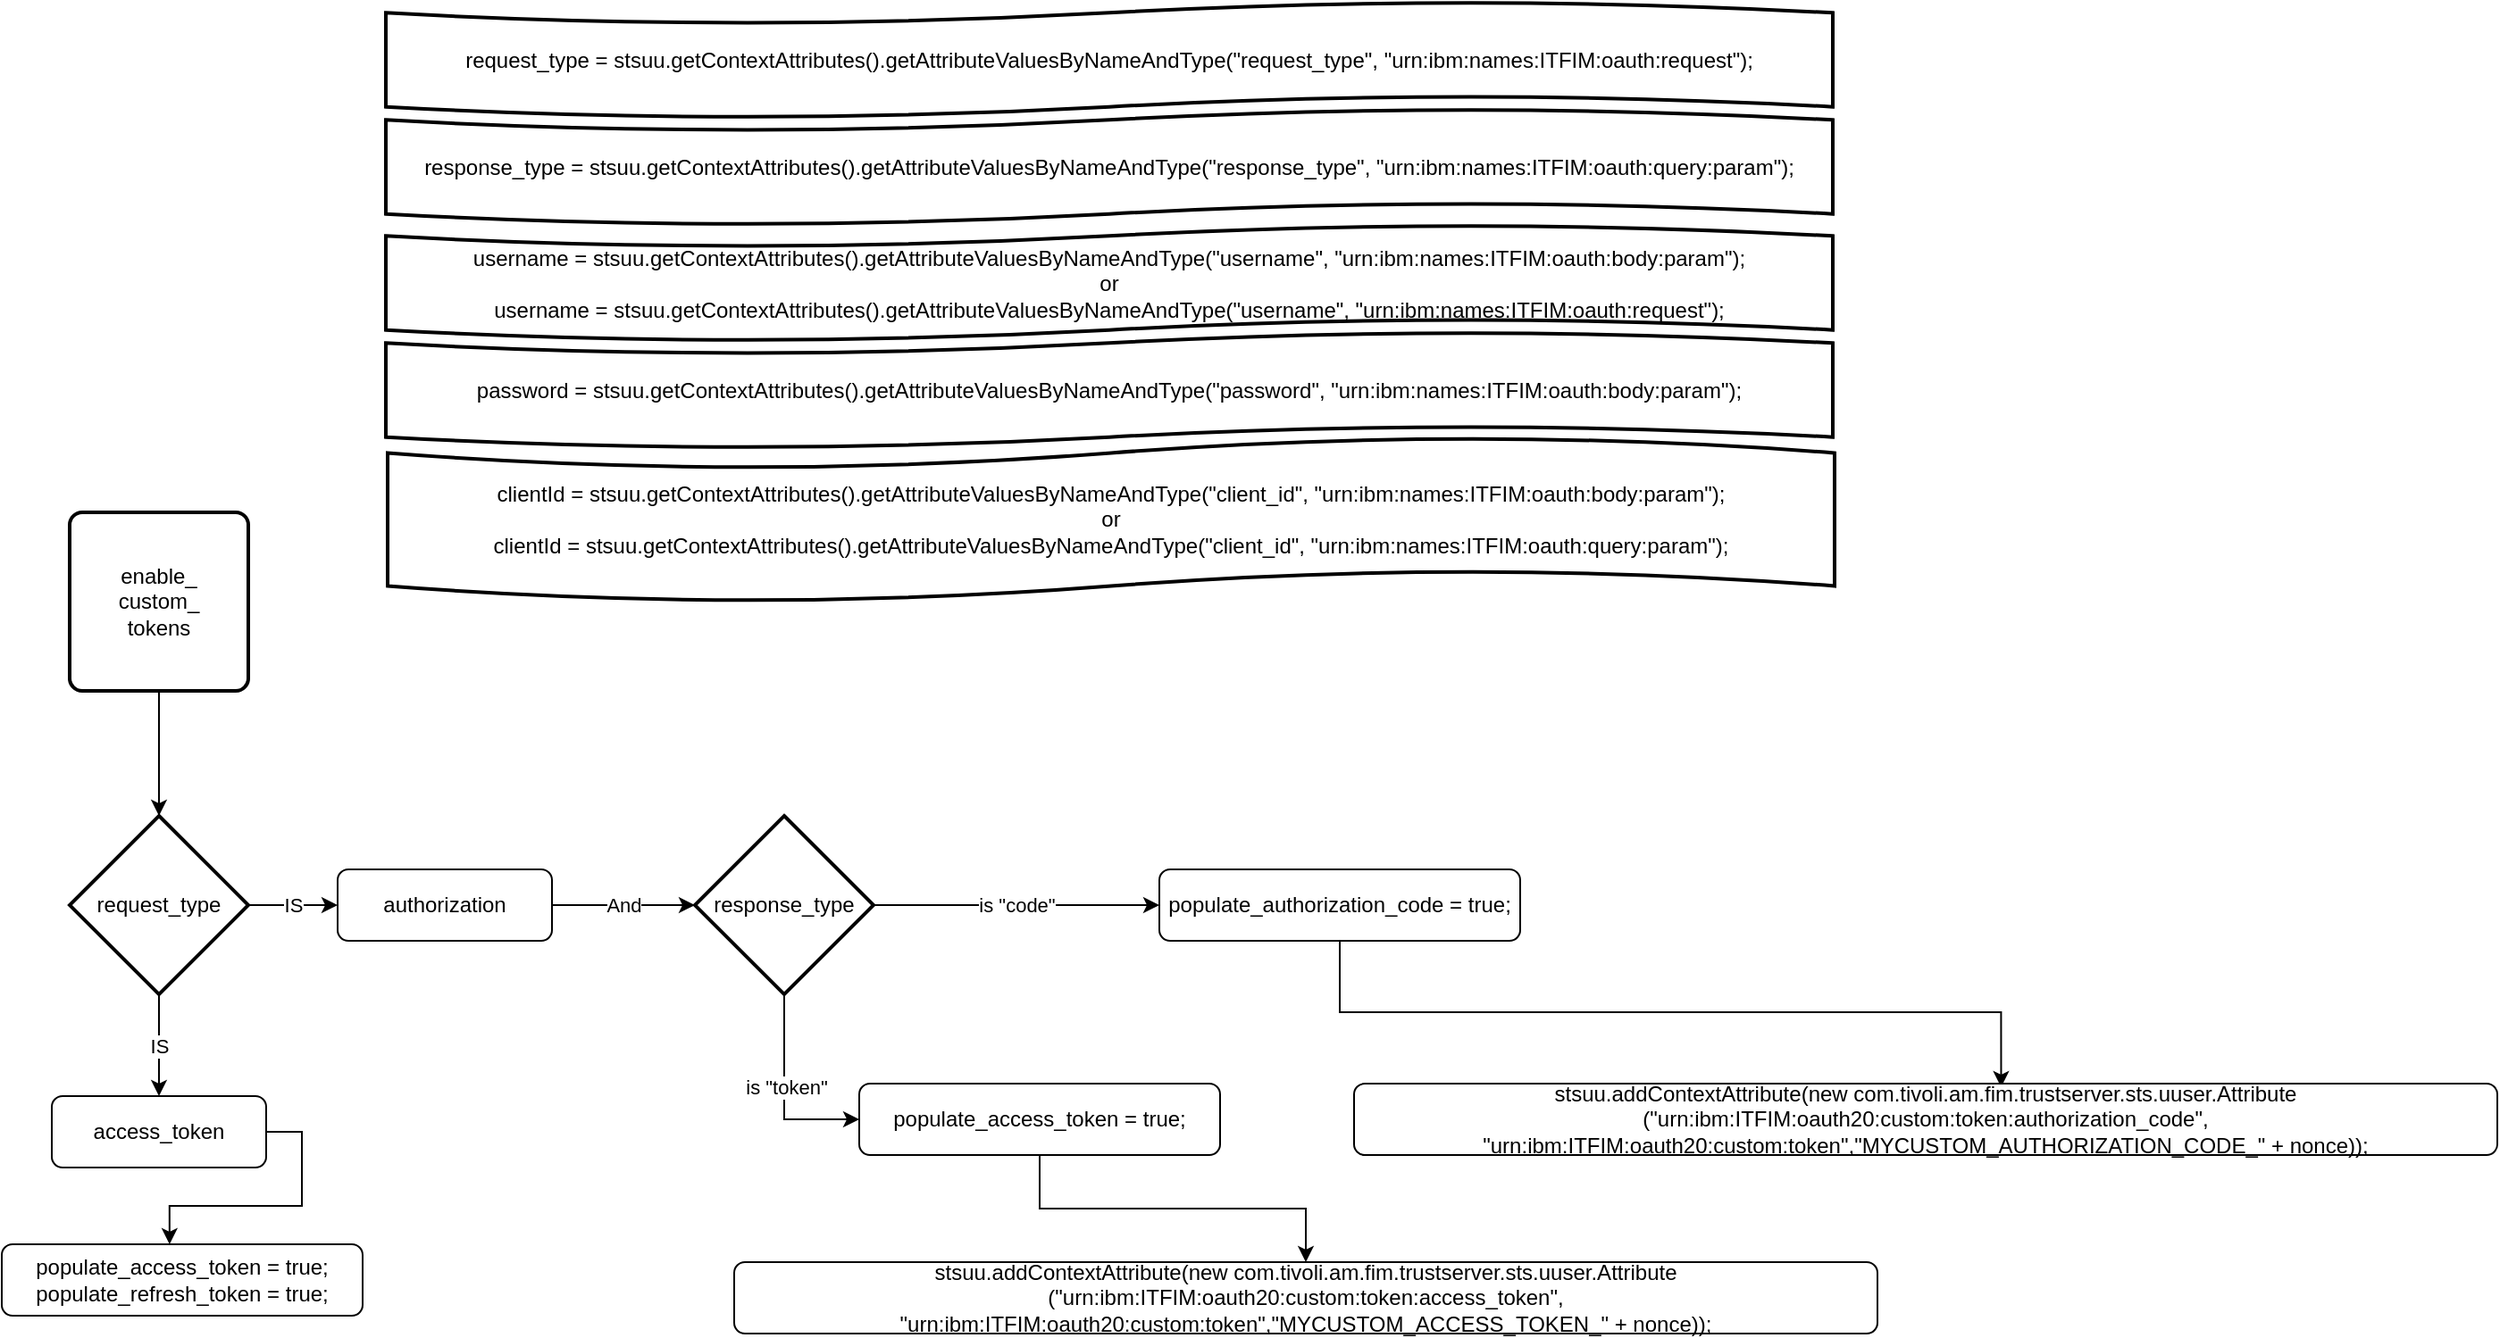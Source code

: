 <mxfile version="20.8.17" type="github">
  <diagram id="C5RBs43oDa-KdzZeNtuy" name="Page-1">
    <mxGraphModel dx="1434" dy="788" grid="1" gridSize="10" guides="1" tooltips="1" connect="1" arrows="1" fold="1" page="1" pageScale="1" pageWidth="827" pageHeight="1169" math="0" shadow="0">
      <root>
        <mxCell id="WIyWlLk6GJQsqaUBKTNV-0" />
        <mxCell id="WIyWlLk6GJQsqaUBKTNV-1" parent="WIyWlLk6GJQsqaUBKTNV-0" />
        <mxCell id="8u9az_-6E9huGCgLwTI3-13" value="IS" style="edgeStyle=orthogonalEdgeStyle;rounded=0;orthogonalLoop=1;jettySize=auto;html=1;entryX=0;entryY=0.5;entryDx=0;entryDy=0;" parent="WIyWlLk6GJQsqaUBKTNV-1" source="8u9az_-6E9huGCgLwTI3-10" target="8u9az_-6E9huGCgLwTI3-12" edge="1">
          <mxGeometry relative="1" as="geometry" />
        </mxCell>
        <mxCell id="_euS-0L5MUva1uoUSyzm-1" value="IS" style="edgeStyle=orthogonalEdgeStyle;rounded=0;orthogonalLoop=1;jettySize=auto;html=1;" parent="WIyWlLk6GJQsqaUBKTNV-1" source="8u9az_-6E9huGCgLwTI3-10" target="_euS-0L5MUva1uoUSyzm-0" edge="1">
          <mxGeometry relative="1" as="geometry" />
        </mxCell>
        <mxCell id="8u9az_-6E9huGCgLwTI3-10" value="request_type" style="strokeWidth=2;html=1;shape=mxgraph.flowchart.decision;whiteSpace=wrap;" parent="WIyWlLk6GJQsqaUBKTNV-1" vertex="1">
          <mxGeometry x="108" y="490" width="100" height="100" as="geometry" />
        </mxCell>
        <mxCell id="8u9az_-6E9huGCgLwTI3-15" value="And" style="edgeStyle=orthogonalEdgeStyle;rounded=0;orthogonalLoop=1;jettySize=auto;html=1;" parent="WIyWlLk6GJQsqaUBKTNV-1" source="8u9az_-6E9huGCgLwTI3-12" target="8u9az_-6E9huGCgLwTI3-14" edge="1">
          <mxGeometry relative="1" as="geometry" />
        </mxCell>
        <mxCell id="8u9az_-6E9huGCgLwTI3-12" value="authorization" style="rounded=1;whiteSpace=wrap;html=1;fontSize=12;glass=0;strokeWidth=1;shadow=0;" parent="WIyWlLk6GJQsqaUBKTNV-1" vertex="1">
          <mxGeometry x="258" y="520" width="120" height="40" as="geometry" />
        </mxCell>
        <mxCell id="8u9az_-6E9huGCgLwTI3-17" value="is &quot;code&quot;" style="edgeStyle=orthogonalEdgeStyle;rounded=0;orthogonalLoop=1;jettySize=auto;html=1;" parent="WIyWlLk6GJQsqaUBKTNV-1" source="8u9az_-6E9huGCgLwTI3-14" target="8u9az_-6E9huGCgLwTI3-16" edge="1">
          <mxGeometry relative="1" as="geometry">
            <Array as="points">
              <mxPoint x="640" y="540" />
              <mxPoint x="640" y="540" />
            </Array>
          </mxGeometry>
        </mxCell>
        <mxCell id="6J8a5stnOlsp0kq5DlnN-2" style="edgeStyle=orthogonalEdgeStyle;rounded=0;orthogonalLoop=1;jettySize=auto;html=1;entryX=0;entryY=0.5;entryDx=0;entryDy=0;" edge="1" parent="WIyWlLk6GJQsqaUBKTNV-1" source="8u9az_-6E9huGCgLwTI3-14" target="6J8a5stnOlsp0kq5DlnN-1">
          <mxGeometry relative="1" as="geometry" />
        </mxCell>
        <mxCell id="6J8a5stnOlsp0kq5DlnN-3" value="is &quot;token&quot;" style="edgeLabel;html=1;align=center;verticalAlign=middle;resizable=0;points=[];" vertex="1" connectable="0" parent="6J8a5stnOlsp0kq5DlnN-2">
          <mxGeometry x="-0.081" y="1" relative="1" as="geometry">
            <mxPoint as="offset" />
          </mxGeometry>
        </mxCell>
        <mxCell id="8u9az_-6E9huGCgLwTI3-14" value="response_type" style="strokeWidth=2;html=1;shape=mxgraph.flowchart.decision;whiteSpace=wrap;" parent="WIyWlLk6GJQsqaUBKTNV-1" vertex="1">
          <mxGeometry x="458" y="490" width="100" height="100" as="geometry" />
        </mxCell>
        <mxCell id="6J8a5stnOlsp0kq5DlnN-8" style="edgeStyle=orthogonalEdgeStyle;rounded=0;orthogonalLoop=1;jettySize=auto;html=1;entryX=0.566;entryY=0.05;entryDx=0;entryDy=0;entryPerimeter=0;" edge="1" parent="WIyWlLk6GJQsqaUBKTNV-1" source="8u9az_-6E9huGCgLwTI3-16" target="6J8a5stnOlsp0kq5DlnN-6">
          <mxGeometry relative="1" as="geometry" />
        </mxCell>
        <mxCell id="8u9az_-6E9huGCgLwTI3-16" value="populate_authorization_code = true;" style="rounded=1;whiteSpace=wrap;html=1;fontSize=12;glass=0;strokeWidth=1;shadow=0;" parent="WIyWlLk6GJQsqaUBKTNV-1" vertex="1">
          <mxGeometry x="718" y="520" width="202" height="40" as="geometry" />
        </mxCell>
        <mxCell id="6J8a5stnOlsp0kq5DlnN-0" style="edgeStyle=orthogonalEdgeStyle;rounded=0;orthogonalLoop=1;jettySize=auto;html=1;entryX=0.5;entryY=0;entryDx=0;entryDy=0;entryPerimeter=0;" edge="1" parent="WIyWlLk6GJQsqaUBKTNV-1" source="FqvtAqR_Rkzib5x8kWpQ-0" target="8u9az_-6E9huGCgLwTI3-10">
          <mxGeometry relative="1" as="geometry" />
        </mxCell>
        <mxCell id="FqvtAqR_Rkzib5x8kWpQ-0" value="enable_&lt;br&gt;custom_&lt;br&gt;tokens" style="rounded=1;whiteSpace=wrap;html=1;absoluteArcSize=1;arcSize=14;strokeWidth=2;" parent="WIyWlLk6GJQsqaUBKTNV-1" vertex="1">
          <mxGeometry x="108" y="320" width="100" height="100" as="geometry" />
        </mxCell>
        <mxCell id="FqvtAqR_Rkzib5x8kWpQ-15" value="request_type =&amp;nbsp;stsuu.getContextAttributes().getAttributeValuesByNameAndType(&quot;request_type&quot;, &quot;urn:ibm:names:ITFIM:oauth:request&quot;);" style="shape=tape;whiteSpace=wrap;html=1;strokeWidth=2;size=0.19" parent="WIyWlLk6GJQsqaUBKTNV-1" vertex="1">
          <mxGeometry x="285" y="34" width="810" height="65" as="geometry" />
        </mxCell>
        <mxCell id="FqvtAqR_Rkzib5x8kWpQ-16" value="response_type =&amp;nbsp;stsuu.getContextAttributes().getAttributeValuesByNameAndType(&quot;response_type&quot;, &quot;urn:ibm:names:ITFIM:oauth:query:param&quot;);" style="shape=tape;whiteSpace=wrap;html=1;strokeWidth=2;size=0.19" parent="WIyWlLk6GJQsqaUBKTNV-1" vertex="1">
          <mxGeometry x="285" y="94" width="810" height="65" as="geometry" />
        </mxCell>
        <mxCell id="FqvtAqR_Rkzib5x8kWpQ-17" value="username =&amp;nbsp;stsuu.getContextAttributes().getAttributeValuesByNameAndType(&quot;username&quot;, &quot;urn:ibm:names:ITFIM:oauth:body:param&quot;);&lt;br&gt;or&lt;br&gt;username =&amp;nbsp;stsuu.getContextAttributes().getAttributeValuesByNameAndType(&quot;username&quot;, &quot;urn:ibm:names:ITFIM:oauth:request&quot;);" style="shape=tape;whiteSpace=wrap;html=1;strokeWidth=2;size=0.19" parent="WIyWlLk6GJQsqaUBKTNV-1" vertex="1">
          <mxGeometry x="285" y="159" width="810" height="65" as="geometry" />
        </mxCell>
        <mxCell id="FqvtAqR_Rkzib5x8kWpQ-18" value="password =&amp;nbsp;stsuu.getContextAttributes().getAttributeValuesByNameAndType(&quot;password&quot;, &quot;urn:ibm:names:ITFIM:oauth:body:param&quot;);" style="shape=tape;whiteSpace=wrap;html=1;strokeWidth=2;size=0.19" parent="WIyWlLk6GJQsqaUBKTNV-1" vertex="1">
          <mxGeometry x="285" y="219" width="810" height="65" as="geometry" />
        </mxCell>
        <mxCell id="6J8a5stnOlsp0kq5DlnN-5" style="edgeStyle=orthogonalEdgeStyle;rounded=0;orthogonalLoop=1;jettySize=auto;html=1;exitX=1;exitY=0.5;exitDx=0;exitDy=0;entryX=0.465;entryY=0;entryDx=0;entryDy=0;entryPerimeter=0;" edge="1" parent="WIyWlLk6GJQsqaUBKTNV-1" source="_euS-0L5MUva1uoUSyzm-0" target="6J8a5stnOlsp0kq5DlnN-4">
          <mxGeometry relative="1" as="geometry" />
        </mxCell>
        <mxCell id="_euS-0L5MUva1uoUSyzm-0" value="access_token" style="rounded=1;whiteSpace=wrap;html=1;fontSize=12;glass=0;strokeWidth=1;shadow=0;" parent="WIyWlLk6GJQsqaUBKTNV-1" vertex="1">
          <mxGeometry x="98" y="647" width="120" height="40" as="geometry" />
        </mxCell>
        <mxCell id="_euS-0L5MUva1uoUSyzm-6" value="clientId =&amp;nbsp;stsuu.getContextAttributes().getAttributeValuesByNameAndType(&quot;client_id&quot;, &quot;urn:ibm:names:ITFIM:oauth:body:param&quot;);&lt;br&gt;or&lt;br&gt;clientId =&amp;nbsp;stsuu.getContextAttributes().getAttributeValuesByNameAndType(&quot;client_id&quot;, &quot;urn:ibm:names:ITFIM:oauth:query:param&quot;);" style="shape=tape;whiteSpace=wrap;html=1;strokeWidth=2;size=0.19" parent="WIyWlLk6GJQsqaUBKTNV-1" vertex="1">
          <mxGeometry x="286" y="278" width="810" height="92" as="geometry" />
        </mxCell>
        <mxCell id="6J8a5stnOlsp0kq5DlnN-10" style="edgeStyle=orthogonalEdgeStyle;rounded=0;orthogonalLoop=1;jettySize=auto;html=1;" edge="1" parent="WIyWlLk6GJQsqaUBKTNV-1" source="6J8a5stnOlsp0kq5DlnN-1" target="6J8a5stnOlsp0kq5DlnN-9">
          <mxGeometry relative="1" as="geometry" />
        </mxCell>
        <mxCell id="6J8a5stnOlsp0kq5DlnN-1" value="populate_access_token = true;" style="rounded=1;whiteSpace=wrap;html=1;fontSize=12;glass=0;strokeWidth=1;shadow=0;" vertex="1" parent="WIyWlLk6GJQsqaUBKTNV-1">
          <mxGeometry x="550" y="640" width="202" height="40" as="geometry" />
        </mxCell>
        <mxCell id="6J8a5stnOlsp0kq5DlnN-4" value="&lt;div&gt;populate_access_token = true;&lt;/div&gt;&lt;div&gt;			populate_refresh_token = true;&lt;/div&gt;" style="rounded=1;whiteSpace=wrap;html=1;fontSize=12;glass=0;strokeWidth=1;shadow=0;" vertex="1" parent="WIyWlLk6GJQsqaUBKTNV-1">
          <mxGeometry x="70" y="730" width="202" height="40" as="geometry" />
        </mxCell>
        <mxCell id="6J8a5stnOlsp0kq5DlnN-6" value="stsuu.addContextAttribute(new com.tivoli.am.fim.trustserver.sts.uuser.Attribute&lt;br&gt;(&quot;urn:ibm:ITFIM:oauth20:custom:token:authorization_code&quot;,&lt;br&gt;&quot;urn:ibm:ITFIM:oauth20:custom:token&quot;,&quot;MYCUSTOM_AUTHORIZATION_CODE_&quot; + nonce));" style="rounded=1;whiteSpace=wrap;html=1;fontSize=12;glass=0;strokeWidth=1;shadow=0;" vertex="1" parent="WIyWlLk6GJQsqaUBKTNV-1">
          <mxGeometry x="827" y="640" width="640" height="40" as="geometry" />
        </mxCell>
        <mxCell id="6J8a5stnOlsp0kq5DlnN-9" value="stsuu.addContextAttribute(new com.tivoli.am.fim.trustserver.sts.uuser.Attribute&lt;br&gt;(&quot;urn:ibm:ITFIM:oauth20:custom:token:access_token&quot;,&lt;br&gt;&quot;urn:ibm:ITFIM:oauth20:custom:token&quot;,&quot;MYCUSTOM_ACCESS_TOKEN_&quot; + nonce));" style="rounded=1;whiteSpace=wrap;html=1;fontSize=12;glass=0;strokeWidth=1;shadow=0;" vertex="1" parent="WIyWlLk6GJQsqaUBKTNV-1">
          <mxGeometry x="480" y="740" width="640" height="40" as="geometry" />
        </mxCell>
      </root>
    </mxGraphModel>
  </diagram>
</mxfile>
